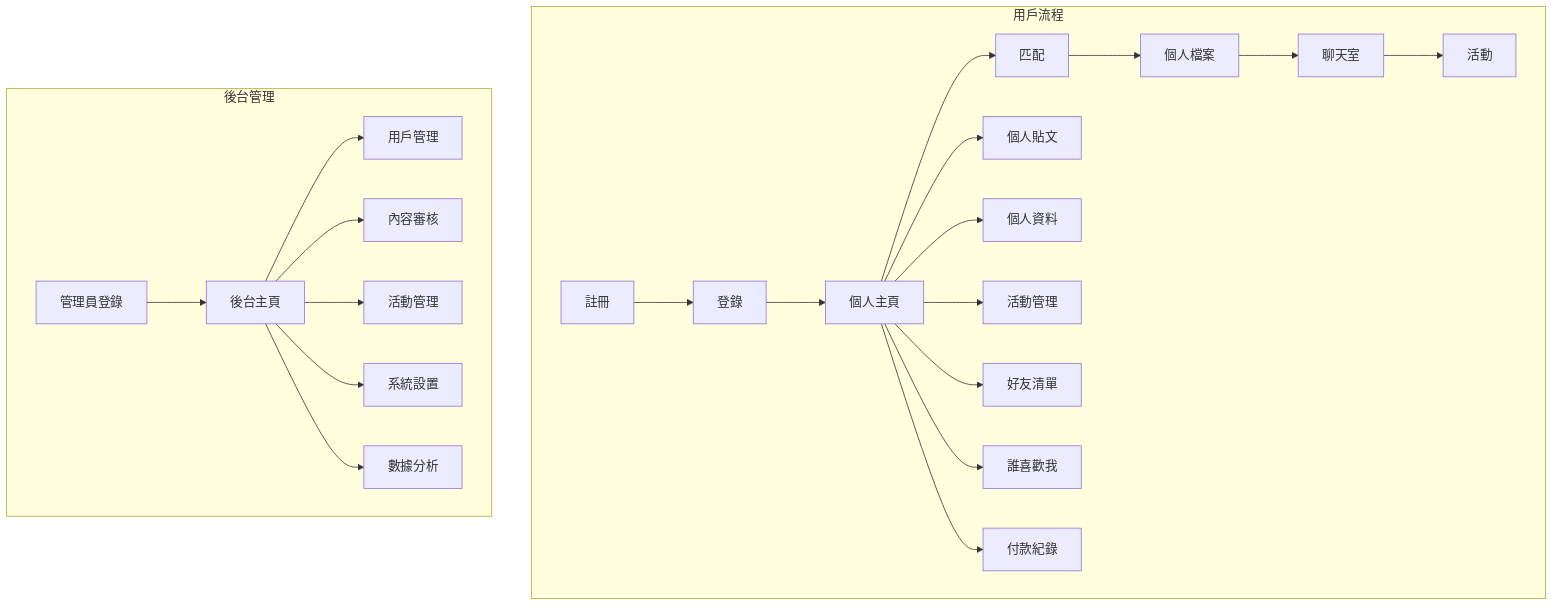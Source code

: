 graph TD
    subgraph 用戶流程
        A[註冊] --> B[登錄]
        B --> C[個人主頁]
        C --> D[匹配]
        D --> E[個人檔案]
        E --> F[聊天室]
        F --> G[活動]
        
        C --> H[個人貼文]
        C --> I[個人資料]
        C --> J[活動管理]
        C --> K[好友清單]
        C --> L[誰喜歡我]
        C --> M[付款紀錄]
    end
    
    subgraph 後台管理
        N[管理員登錄] --> O[後台主頁]
        O --> P[用戶管理]
        O --> Q[內容審核]
        O --> R[活動管理]
        O --> S[系統設置]
        O --> T[數據分析]
    end